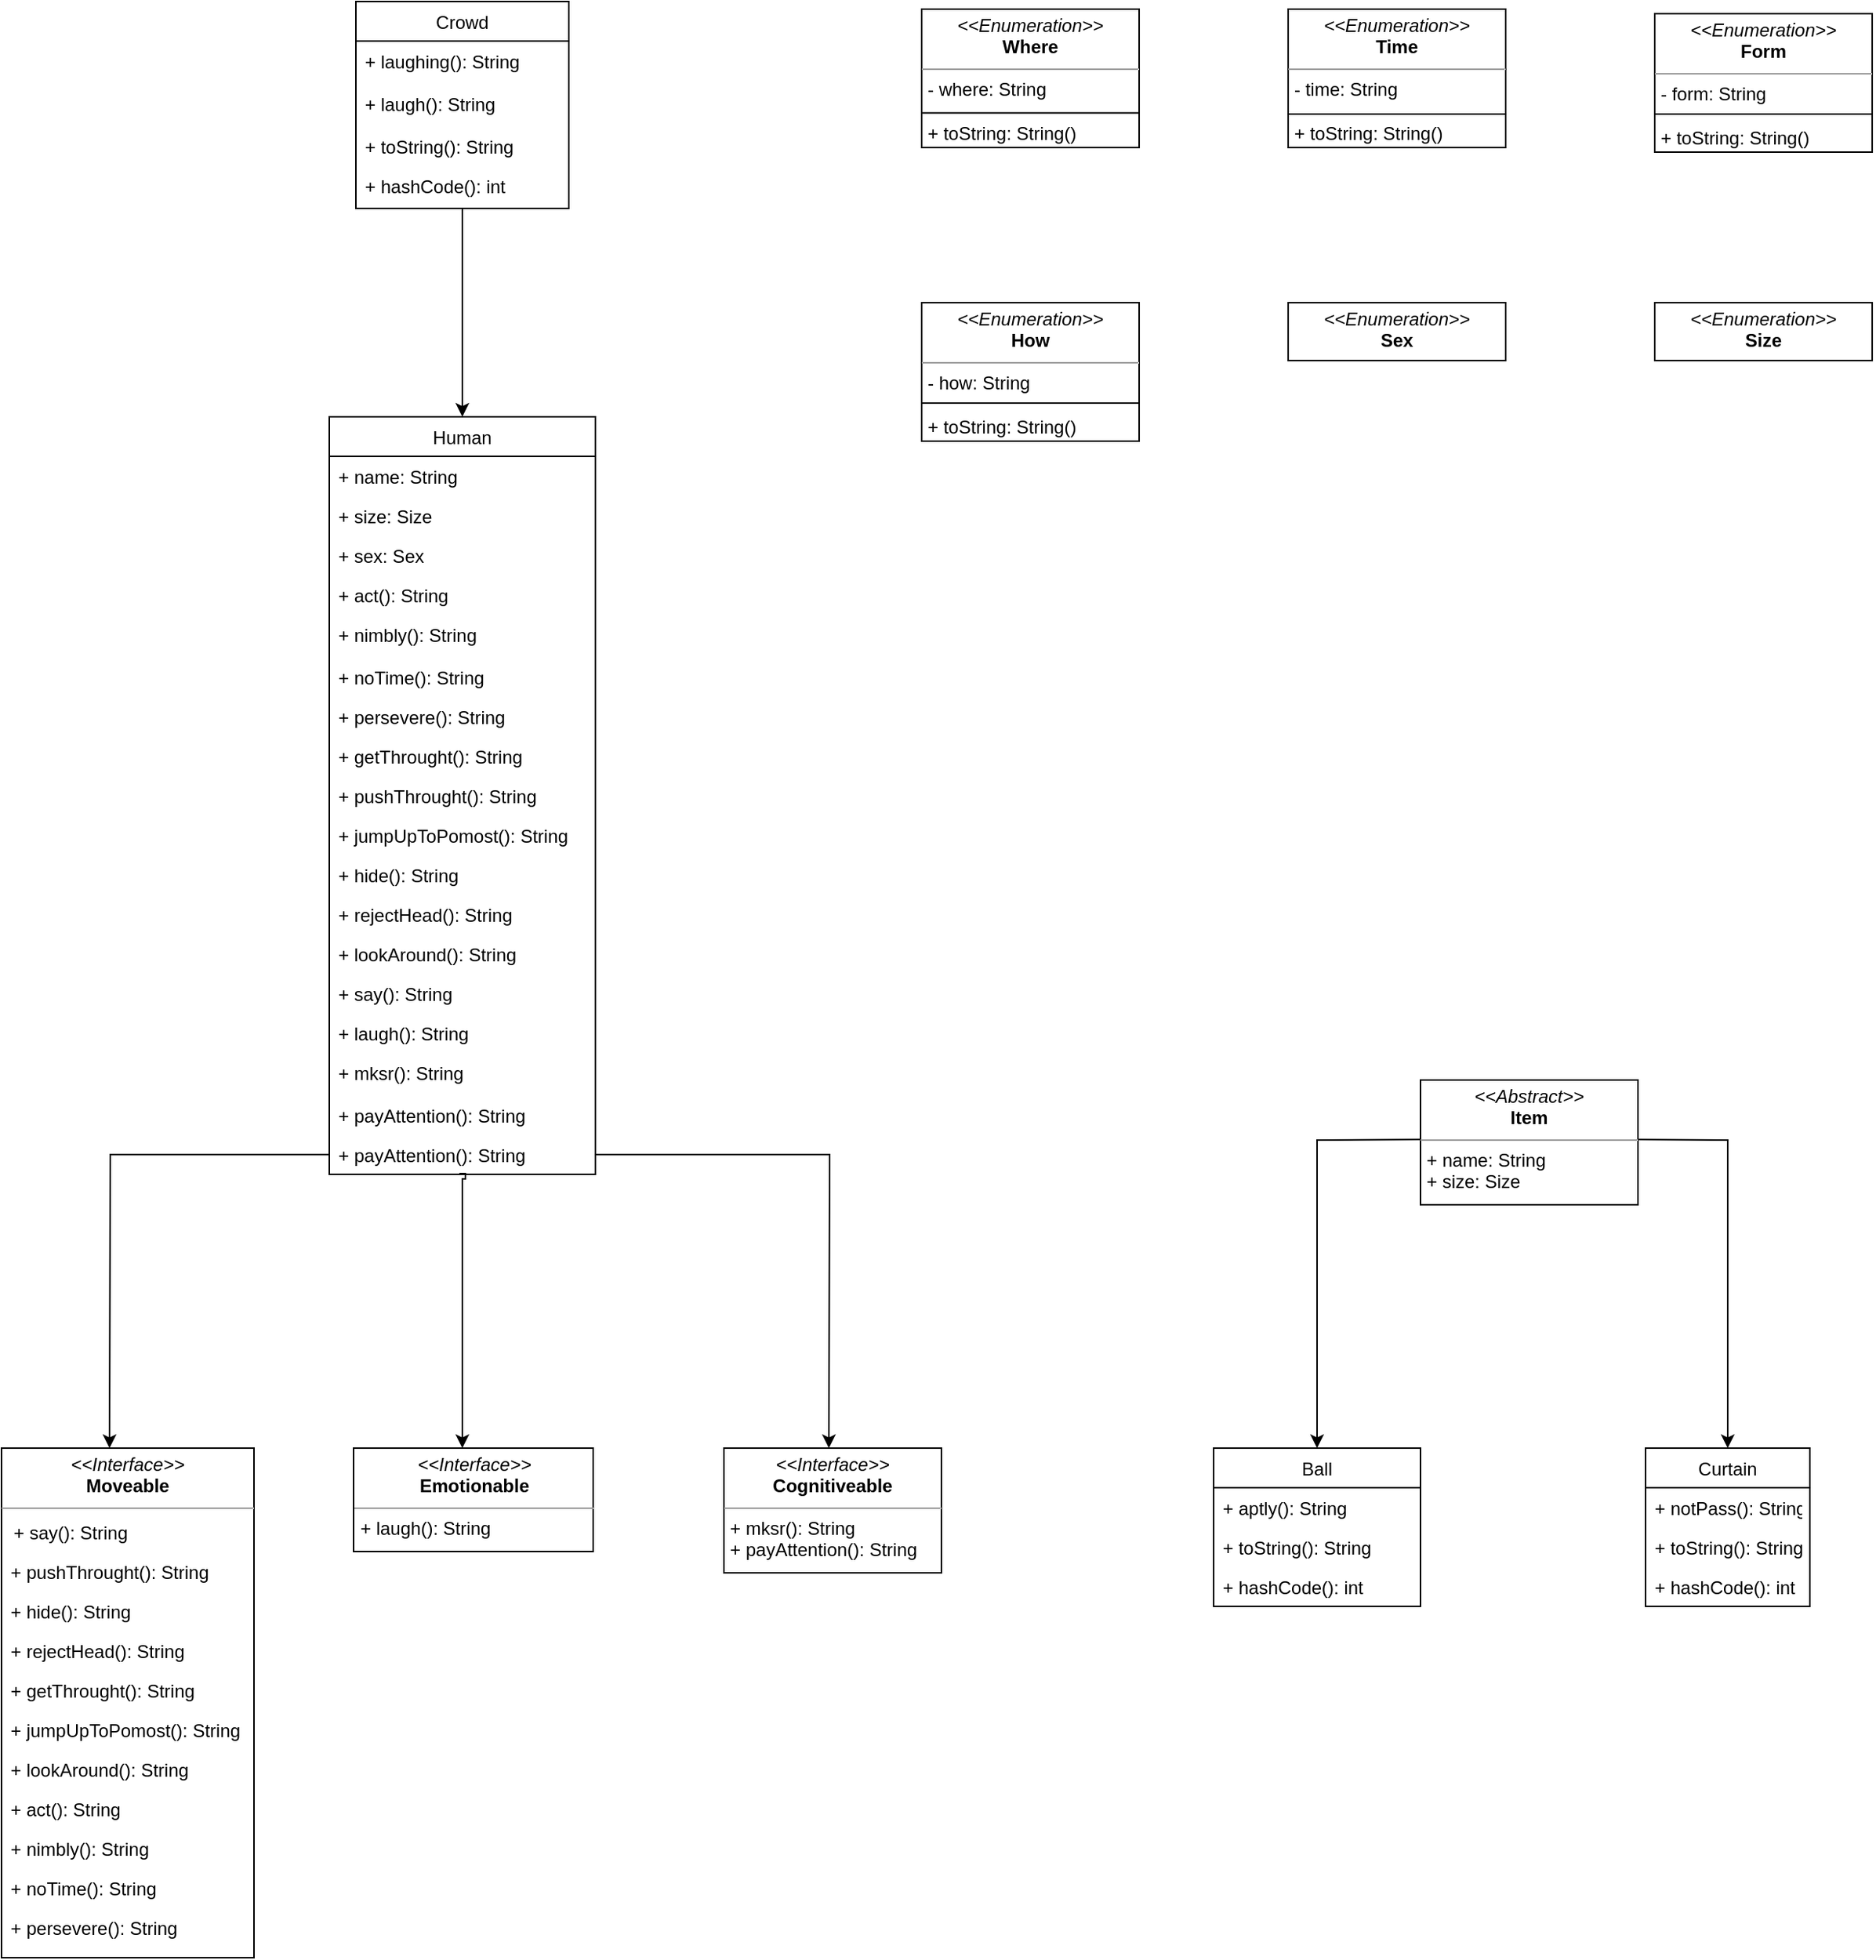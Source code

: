 <mxfile version="20.6.0" type="device"><diagram id="C5RBs43oDa-KdzZeNtuy" name="Page-1"><mxGraphModel dx="1631" dy="2002" grid="0" gridSize="10" guides="1" tooltips="1" connect="1" arrows="1" fold="1" page="0" pageScale="1" pageWidth="827" pageHeight="1169" math="0" shadow="0"><root><mxCell id="WIyWlLk6GJQsqaUBKTNV-0"/><mxCell id="WIyWlLk6GJQsqaUBKTNV-1" parent="WIyWlLk6GJQsqaUBKTNV-0"/><mxCell id="xZv-K16XB_2Q7vaEdUrj-23" value="&lt;p style=&quot;margin:0px;margin-top:4px;text-align:center;&quot;&gt;&lt;i&gt;&amp;lt;&amp;lt;Interface&amp;gt;&amp;gt;&lt;/i&gt;&lt;br&gt;&lt;b&gt;Moveable&lt;/b&gt;&lt;/p&gt;&lt;hr size=&quot;1&quot;&gt;&lt;p style=&quot;margin:0px;margin-left:4px;&quot;&gt;&lt;br&gt;&lt;/p&gt;" style="verticalAlign=top;align=left;overflow=fill;fontSize=12;fontFamily=Helvetica;html=1;" vertex="1" parent="WIyWlLk6GJQsqaUBKTNV-1"><mxGeometry x="-440" y="-126" width="166" height="335" as="geometry"/></mxCell><mxCell id="3wAODBzhmiJZZsSLRc_i-2" style="edgeStyle=orthogonalEdgeStyle;rounded=0;orthogonalLoop=1;jettySize=auto;html=1;exitX=0.5;exitY=0;exitDx=0;exitDy=0;entryX=0.5;entryY=0;entryDx=0;entryDy=0;" parent="WIyWlLk6GJQsqaUBKTNV-1" edge="1"><mxGeometry relative="1" as="geometry"><Array as="points"><mxPoint x="536" y="-275"/><mxPoint x="853" y="-275"/></Array><mxPoint x="536" y="-202" as="sourcePoint"/></mxGeometry></mxCell><mxCell id="3wAODBzhmiJZZsSLRc_i-3" style="edgeStyle=orthogonalEdgeStyle;rounded=0;orthogonalLoop=1;jettySize=auto;html=1;exitX=0.75;exitY=0;exitDx=0;exitDy=0;entryX=0.5;entryY=0;entryDx=0;entryDy=0;" parent="WIyWlLk6GJQsqaUBKTNV-1" edge="1"><mxGeometry relative="1" as="geometry"><Array as="points"><mxPoint x="893" y="-274"/><mxPoint x="1118" y="-274"/></Array><mxPoint x="893" y="-201" as="sourcePoint"/></mxGeometry></mxCell><mxCell id="3wAODBzhmiJZZsSLRc_i-4" style="edgeStyle=orthogonalEdgeStyle;rounded=0;orthogonalLoop=1;jettySize=auto;html=1;exitX=0.75;exitY=0;exitDx=0;exitDy=0;entryX=0.5;entryY=0;entryDx=0;entryDy=0;" parent="WIyWlLk6GJQsqaUBKTNV-1" edge="1"><mxGeometry relative="1" as="geometry"><Array as="points"><mxPoint x="893" y="-271"/><mxPoint x="1393" y="-271"/></Array><mxPoint x="893" y="-201" as="sourcePoint"/></mxGeometry></mxCell><mxCell id="TzXnecrQsTOXJw5vI6Bj-33" value="Human" style="swimlane;fontStyle=0;childLayout=stackLayout;horizontal=1;startSize=26;fillColor=none;horizontalStack=0;resizeParent=1;resizeParentMax=0;resizeLast=0;collapsible=1;marginBottom=0;" parent="WIyWlLk6GJQsqaUBKTNV-1" vertex="1"><mxGeometry x="-224.5" y="-804" width="175" height="498" as="geometry"/></mxCell><mxCell id="TzXnecrQsTOXJw5vI6Bj-34" value="+ name: String" style="text;strokeColor=none;fillColor=none;align=left;verticalAlign=top;spacingLeft=4;spacingRight=4;overflow=hidden;rotatable=0;points=[[0,0.5],[1,0.5]];portConstraint=eastwest;" parent="TzXnecrQsTOXJw5vI6Bj-33" vertex="1"><mxGeometry y="26" width="175" height="26" as="geometry"/></mxCell><mxCell id="TzXnecrQsTOXJw5vI6Bj-35" value="+ size: Size" style="text;strokeColor=none;fillColor=none;align=left;verticalAlign=top;spacingLeft=4;spacingRight=4;overflow=hidden;rotatable=0;points=[[0,0.5],[1,0.5]];portConstraint=eastwest;" parent="TzXnecrQsTOXJw5vI6Bj-33" vertex="1"><mxGeometry y="52" width="175" height="26" as="geometry"/></mxCell><mxCell id="TzXnecrQsTOXJw5vI6Bj-36" value="+ sex: Sex" style="text;strokeColor=none;fillColor=none;align=left;verticalAlign=top;spacingLeft=4;spacingRight=4;overflow=hidden;rotatable=0;points=[[0,0.5],[1,0.5]];portConstraint=eastwest;" parent="TzXnecrQsTOXJw5vI6Bj-33" vertex="1"><mxGeometry y="78" width="175" height="26" as="geometry"/></mxCell><mxCell id="TzXnecrQsTOXJw5vI6Bj-45" value="+ act(): String " style="text;strokeColor=none;fillColor=none;align=left;verticalAlign=top;spacingLeft=4;spacingRight=4;overflow=hidden;rotatable=0;points=[[0,0.5],[1,0.5]];portConstraint=eastwest;" parent="TzXnecrQsTOXJw5vI6Bj-33" vertex="1"><mxGeometry y="104" width="175" height="26" as="geometry"/></mxCell><mxCell id="TzXnecrQsTOXJw5vI6Bj-46" value="+ nimbly(): String " style="text;strokeColor=none;fillColor=none;align=left;verticalAlign=top;spacingLeft=4;spacingRight=4;overflow=hidden;rotatable=0;points=[[0,0.5],[1,0.5]];portConstraint=eastwest;" parent="TzXnecrQsTOXJw5vI6Bj-33" vertex="1"><mxGeometry y="130" width="175" height="28" as="geometry"/></mxCell><mxCell id="TzXnecrQsTOXJw5vI6Bj-4" value="+ noTime(): String " style="text;strokeColor=none;fillColor=none;align=left;verticalAlign=top;spacingLeft=4;spacingRight=4;overflow=hidden;rotatable=0;points=[[0,0.5],[1,0.5]];portConstraint=eastwest;" parent="TzXnecrQsTOXJw5vI6Bj-33" vertex="1"><mxGeometry y="158" width="175" height="26" as="geometry"/></mxCell><mxCell id="TzXnecrQsTOXJw5vI6Bj-48" value="+ persevere(): String " style="text;strokeColor=none;fillColor=none;align=left;verticalAlign=top;spacingLeft=4;spacingRight=4;overflow=hidden;rotatable=0;points=[[0,0.5],[1,0.5]];portConstraint=eastwest;" parent="TzXnecrQsTOXJw5vI6Bj-33" vertex="1"><mxGeometry y="184" width="175" height="26" as="geometry"/></mxCell><mxCell id="TzXnecrQsTOXJw5vI6Bj-49" value="+ getThrought(): String " style="text;strokeColor=none;fillColor=none;align=left;verticalAlign=top;spacingLeft=4;spacingRight=4;overflow=hidden;rotatable=0;points=[[0,0.5],[1,0.5]];portConstraint=eastwest;" parent="TzXnecrQsTOXJw5vI6Bj-33" vertex="1"><mxGeometry y="210" width="175" height="26" as="geometry"/></mxCell><mxCell id="TzXnecrQsTOXJw5vI6Bj-50" value="+ pushThrought(): String " style="text;strokeColor=none;fillColor=none;align=left;verticalAlign=top;spacingLeft=4;spacingRight=4;overflow=hidden;rotatable=0;points=[[0,0.5],[1,0.5]];portConstraint=eastwest;" parent="TzXnecrQsTOXJw5vI6Bj-33" vertex="1"><mxGeometry y="236" width="175" height="26" as="geometry"/></mxCell><mxCell id="TzXnecrQsTOXJw5vI6Bj-51" value="+ jumpUpToPomost(): String " style="text;strokeColor=none;fillColor=none;align=left;verticalAlign=top;spacingLeft=4;spacingRight=4;overflow=hidden;rotatable=0;points=[[0,0.5],[1,0.5]];portConstraint=eastwest;" parent="TzXnecrQsTOXJw5vI6Bj-33" vertex="1"><mxGeometry y="262" width="175" height="26" as="geometry"/></mxCell><mxCell id="TzXnecrQsTOXJw5vI6Bj-52" value="+ hide(): String " style="text;strokeColor=none;fillColor=none;align=left;verticalAlign=top;spacingLeft=4;spacingRight=4;overflow=hidden;rotatable=0;points=[[0,0.5],[1,0.5]];portConstraint=eastwest;" parent="TzXnecrQsTOXJw5vI6Bj-33" vertex="1"><mxGeometry y="288" width="175" height="26" as="geometry"/></mxCell><mxCell id="TzXnecrQsTOXJw5vI6Bj-53" value="+ rejectHead(): String " style="text;strokeColor=none;fillColor=none;align=left;verticalAlign=top;spacingLeft=4;spacingRight=4;overflow=hidden;rotatable=0;points=[[0,0.5],[1,0.5]];portConstraint=eastwest;" parent="TzXnecrQsTOXJw5vI6Bj-33" vertex="1"><mxGeometry y="314" width="175" height="26" as="geometry"/></mxCell><mxCell id="TzXnecrQsTOXJw5vI6Bj-54" value="+ lookAround(): String " style="text;strokeColor=none;fillColor=none;align=left;verticalAlign=top;spacingLeft=4;spacingRight=4;overflow=hidden;rotatable=0;points=[[0,0.5],[1,0.5]];portConstraint=eastwest;" parent="TzXnecrQsTOXJw5vI6Bj-33" vertex="1"><mxGeometry y="340" width="175" height="26" as="geometry"/></mxCell><mxCell id="TzXnecrQsTOXJw5vI6Bj-55" value="+ say(): String " style="text;strokeColor=none;fillColor=none;align=left;verticalAlign=top;spacingLeft=4;spacingRight=4;overflow=hidden;rotatable=0;points=[[0,0.5],[1,0.5]];portConstraint=eastwest;" parent="TzXnecrQsTOXJw5vI6Bj-33" vertex="1"><mxGeometry y="366" width="175" height="26" as="geometry"/></mxCell><mxCell id="TzXnecrQsTOXJw5vI6Bj-56" value="+ laugh(): String " style="text;strokeColor=none;fillColor=none;align=left;verticalAlign=top;spacingLeft=4;spacingRight=4;overflow=hidden;rotatable=0;points=[[0,0.5],[1,0.5]];portConstraint=eastwest;" parent="TzXnecrQsTOXJw5vI6Bj-33" vertex="1"><mxGeometry y="392" width="175" height="26" as="geometry"/></mxCell><mxCell id="TzXnecrQsTOXJw5vI6Bj-57" value="+ mksr(): String " style="text;strokeColor=none;fillColor=none;align=left;verticalAlign=top;spacingLeft=4;spacingRight=4;overflow=hidden;rotatable=0;points=[[0,0.5],[1,0.5]];portConstraint=eastwest;" parent="TzXnecrQsTOXJw5vI6Bj-33" vertex="1"><mxGeometry y="418" width="175" height="28" as="geometry"/></mxCell><mxCell id="TzXnecrQsTOXJw5vI6Bj-58" value="+ payAttention(): String " style="text;strokeColor=none;fillColor=none;align=left;verticalAlign=top;spacingLeft=4;spacingRight=4;overflow=hidden;rotatable=0;points=[[0,0.5],[1,0.5]];portConstraint=eastwest;" parent="TzXnecrQsTOXJw5vI6Bj-33" vertex="1"><mxGeometry y="446" width="175" height="26" as="geometry"/></mxCell><mxCell id="TzXnecrQsTOXJw5vI6Bj-59" value="+ payAttention(): String " style="text;strokeColor=none;fillColor=none;align=left;verticalAlign=top;spacingLeft=4;spacingRight=4;overflow=hidden;rotatable=0;points=[[0,0.5],[1,0.5]];portConstraint=eastwest;" parent="TzXnecrQsTOXJw5vI6Bj-33" vertex="1"><mxGeometry y="472" width="175" height="26" as="geometry"/></mxCell><mxCell id="xZv-K16XB_2Q7vaEdUrj-3" style="edgeStyle=orthogonalEdgeStyle;rounded=0;orthogonalLoop=1;jettySize=auto;html=1;entryX=0.5;entryY=0;entryDx=0;entryDy=0;" edge="1" parent="WIyWlLk6GJQsqaUBKTNV-1" source="TzXnecrQsTOXJw5vI6Bj-40" target="TzXnecrQsTOXJw5vI6Bj-33"><mxGeometry relative="1" as="geometry"/></mxCell><mxCell id="TzXnecrQsTOXJw5vI6Bj-40" value="Crowd" style="swimlane;fontStyle=0;childLayout=stackLayout;horizontal=1;startSize=26;fillColor=none;horizontalStack=0;resizeParent=1;resizeParentMax=0;resizeLast=0;collapsible=1;marginBottom=0;" parent="WIyWlLk6GJQsqaUBKTNV-1" vertex="1"><mxGeometry x="-207" y="-1077" width="140" height="136" as="geometry"/></mxCell><mxCell id="xZv-K16XB_2Q7vaEdUrj-0" value="+ laughing(): String " style="text;strokeColor=none;fillColor=none;align=left;verticalAlign=top;spacingLeft=4;spacingRight=4;overflow=hidden;rotatable=0;points=[[0,0.5],[1,0.5]];portConstraint=eastwest;" vertex="1" parent="TzXnecrQsTOXJw5vI6Bj-40"><mxGeometry y="26" width="140" height="28" as="geometry"/></mxCell><mxCell id="xZv-K16XB_2Q7vaEdUrj-1" value="+ laugh(): String " style="text;strokeColor=none;fillColor=none;align=left;verticalAlign=top;spacingLeft=4;spacingRight=4;overflow=hidden;rotatable=0;points=[[0,0.5],[1,0.5]];portConstraint=eastwest;" vertex="1" parent="TzXnecrQsTOXJw5vI6Bj-40"><mxGeometry y="54" width="140" height="28" as="geometry"/></mxCell><mxCell id="TzXnecrQsTOXJw5vI6Bj-41" value="+ toString(): String " style="text;strokeColor=none;fillColor=none;align=left;verticalAlign=top;spacingLeft=4;spacingRight=4;overflow=hidden;rotatable=0;points=[[0,0.5],[1,0.5]];portConstraint=eastwest;" parent="TzXnecrQsTOXJw5vI6Bj-40" vertex="1"><mxGeometry y="82" width="140" height="26" as="geometry"/></mxCell><mxCell id="xZv-K16XB_2Q7vaEdUrj-2" value="+ hashCode(): int" style="text;strokeColor=none;fillColor=none;align=left;verticalAlign=top;spacingLeft=4;spacingRight=4;overflow=hidden;rotatable=0;points=[[0,0.5],[1,0.5]];portConstraint=eastwest;" vertex="1" parent="TzXnecrQsTOXJw5vI6Bj-40"><mxGeometry y="108" width="140" height="28" as="geometry"/></mxCell><mxCell id="TzXnecrQsTOXJw5vI6Bj-60" style="edgeStyle=orthogonalEdgeStyle;rounded=0;orthogonalLoop=1;jettySize=auto;html=1;exitX=1;exitY=0.5;exitDx=0;exitDy=0;entryX=0.5;entryY=0;entryDx=0;entryDy=0;" parent="WIyWlLk6GJQsqaUBKTNV-1" source="TzXnecrQsTOXJw5vI6Bj-59" edge="1"><mxGeometry relative="1" as="geometry"><mxPoint x="104" y="-126" as="targetPoint"/></mxGeometry></mxCell><mxCell id="TzXnecrQsTOXJw5vI6Bj-61" style="edgeStyle=orthogonalEdgeStyle;rounded=0;orthogonalLoop=1;jettySize=auto;html=1;exitX=0;exitY=0.5;exitDx=0;exitDy=0;entryX=0.5;entryY=0;entryDx=0;entryDy=0;" parent="WIyWlLk6GJQsqaUBKTNV-1" source="TzXnecrQsTOXJw5vI6Bj-59" edge="1"><mxGeometry relative="1" as="geometry"><mxPoint x="-369.0" y="-126" as="targetPoint"/></mxGeometry></mxCell><mxCell id="TzXnecrQsTOXJw5vI6Bj-62" style="edgeStyle=orthogonalEdgeStyle;rounded=0;orthogonalLoop=1;jettySize=auto;html=1;exitX=0.489;exitY=0.98;exitDx=0;exitDy=0;entryX=0.5;entryY=0;entryDx=0;entryDy=0;exitPerimeter=0;" parent="WIyWlLk6GJQsqaUBKTNV-1" source="TzXnecrQsTOXJw5vI6Bj-59" edge="1"><mxGeometry relative="1" as="geometry"><Array as="points"><mxPoint x="-135" y="-306"/><mxPoint x="-135" y="-303"/><mxPoint x="-137" y="-303"/></Array><mxPoint x="-137" y="-126" as="targetPoint"/></mxGeometry></mxCell><mxCell id="xZv-K16XB_2Q7vaEdUrj-4" value="Ball" style="swimlane;fontStyle=0;childLayout=stackLayout;horizontal=1;startSize=26;fillColor=none;horizontalStack=0;resizeParent=1;resizeParentMax=0;resizeLast=0;collapsible=1;marginBottom=0;" vertex="1" parent="WIyWlLk6GJQsqaUBKTNV-1"><mxGeometry x="357" y="-126" width="136" height="104" as="geometry"/></mxCell><mxCell id="xZv-K16XB_2Q7vaEdUrj-5" value="+ aptly(): String" style="text;strokeColor=none;fillColor=none;align=left;verticalAlign=top;spacingLeft=4;spacingRight=4;overflow=hidden;rotatable=0;points=[[0,0.5],[1,0.5]];portConstraint=eastwest;" vertex="1" parent="xZv-K16XB_2Q7vaEdUrj-4"><mxGeometry y="26" width="136" height="26" as="geometry"/></mxCell><mxCell id="xZv-K16XB_2Q7vaEdUrj-7" value="+ toString(): String " style="text;strokeColor=none;fillColor=none;align=left;verticalAlign=top;spacingLeft=4;spacingRight=4;overflow=hidden;rotatable=0;points=[[0,0.5],[1,0.5]];portConstraint=eastwest;" vertex="1" parent="xZv-K16XB_2Q7vaEdUrj-4"><mxGeometry y="52" width="136" height="26" as="geometry"/></mxCell><mxCell id="xZv-K16XB_2Q7vaEdUrj-8" value="+ hashCode(): int " style="text;strokeColor=none;fillColor=none;align=left;verticalAlign=top;spacingLeft=4;spacingRight=4;overflow=hidden;rotatable=0;points=[[0,0.5],[1,0.5]];portConstraint=eastwest;" vertex="1" parent="xZv-K16XB_2Q7vaEdUrj-4"><mxGeometry y="78" width="136" height="26" as="geometry"/></mxCell><mxCell id="xZv-K16XB_2Q7vaEdUrj-9" value="Curtain" style="swimlane;fontStyle=0;childLayout=stackLayout;horizontal=1;startSize=26;fillColor=none;horizontalStack=0;resizeParent=1;resizeParentMax=0;resizeLast=0;collapsible=1;marginBottom=0;" vertex="1" parent="WIyWlLk6GJQsqaUBKTNV-1"><mxGeometry x="641" y="-126" width="108" height="104" as="geometry"/></mxCell><mxCell id="xZv-K16XB_2Q7vaEdUrj-10" value="+ notPass(): String " style="text;strokeColor=none;fillColor=none;align=left;verticalAlign=top;spacingLeft=4;spacingRight=4;overflow=hidden;rotatable=0;points=[[0,0.5],[1,0.5]];portConstraint=eastwest;" vertex="1" parent="xZv-K16XB_2Q7vaEdUrj-9"><mxGeometry y="26" width="108" height="26" as="geometry"/></mxCell><mxCell id="xZv-K16XB_2Q7vaEdUrj-11" value="+ toString(): String " style="text;strokeColor=none;fillColor=none;align=left;verticalAlign=top;spacingLeft=4;spacingRight=4;overflow=hidden;rotatable=0;points=[[0,0.5],[1,0.5]];portConstraint=eastwest;" vertex="1" parent="xZv-K16XB_2Q7vaEdUrj-9"><mxGeometry y="52" width="108" height="26" as="geometry"/></mxCell><mxCell id="xZv-K16XB_2Q7vaEdUrj-12" value="+ hashCode(): int " style="text;strokeColor=none;fillColor=none;align=left;verticalAlign=top;spacingLeft=4;spacingRight=4;overflow=hidden;rotatable=0;points=[[0,0.5],[1,0.5]];portConstraint=eastwest;" vertex="1" parent="xZv-K16XB_2Q7vaEdUrj-9"><mxGeometry y="78" width="108" height="26" as="geometry"/></mxCell><mxCell id="xZv-K16XB_2Q7vaEdUrj-19" style="edgeStyle=orthogonalEdgeStyle;rounded=0;orthogonalLoop=1;jettySize=auto;html=1;entryX=0.5;entryY=0;entryDx=0;entryDy=0;" edge="1" parent="WIyWlLk6GJQsqaUBKTNV-1" target="xZv-K16XB_2Q7vaEdUrj-4"><mxGeometry relative="1" as="geometry"><mxPoint x="509.0" y="-329" as="sourcePoint"/></mxGeometry></mxCell><mxCell id="xZv-K16XB_2Q7vaEdUrj-20" style="edgeStyle=orthogonalEdgeStyle;rounded=0;orthogonalLoop=1;jettySize=auto;html=1;entryX=0.5;entryY=0;entryDx=0;entryDy=0;" edge="1" parent="WIyWlLk6GJQsqaUBKTNV-1" target="xZv-K16XB_2Q7vaEdUrj-9"><mxGeometry relative="1" as="geometry"><mxPoint x="617.0" y="-329" as="sourcePoint"/></mxGeometry></mxCell><mxCell id="xZv-K16XB_2Q7vaEdUrj-21" value="&lt;p style=&quot;margin:0px;margin-top:4px;text-align:center;&quot;&gt;&lt;i&gt;&amp;lt;&amp;lt;Interface&amp;gt;&amp;gt;&lt;/i&gt;&lt;br&gt;&lt;b&gt;Cognitiveable&lt;/b&gt;&lt;/p&gt;&lt;hr size=&quot;1&quot;&gt;&lt;p style=&quot;margin:0px;margin-left:4px;&quot;&gt;+ mksr(): String&lt;br&gt;+ payAttention(): String&lt;/p&gt;" style="verticalAlign=top;align=left;overflow=fill;fontSize=12;fontFamily=Helvetica;html=1;" vertex="1" parent="WIyWlLk6GJQsqaUBKTNV-1"><mxGeometry x="35" y="-126" width="143" height="82" as="geometry"/></mxCell><mxCell id="xZv-K16XB_2Q7vaEdUrj-22" value="&lt;p style=&quot;margin:0px;margin-top:4px;text-align:center;&quot;&gt;&lt;i&gt;&amp;lt;&amp;lt;Interface&amp;gt;&amp;gt;&lt;/i&gt;&lt;br&gt;&lt;b&gt;Emotionable&lt;/b&gt;&lt;/p&gt;&lt;hr size=&quot;1&quot;&gt;&lt;p style=&quot;margin:0px;margin-left:4px;&quot;&gt;+ laugh(): String&lt;br&gt;&lt;/p&gt;" style="verticalAlign=top;align=left;overflow=fill;fontSize=12;fontFamily=Helvetica;html=1;" vertex="1" parent="WIyWlLk6GJQsqaUBKTNV-1"><mxGeometry x="-208.5" y="-126" width="157.5" height="68" as="geometry"/></mxCell><mxCell id="TzXnecrQsTOXJw5vI6Bj-1" value="+ act(): String " style="text;strokeColor=none;fillColor=none;align=left;verticalAlign=top;spacingLeft=4;spacingRight=4;overflow=hidden;rotatable=0;points=[[0,0.5],[1,0.5]];portConstraint=eastwest;" parent="WIyWlLk6GJQsqaUBKTNV-1" vertex="1"><mxGeometry x="-440" y="98" width="162" height="26" as="geometry"/></mxCell><mxCell id="TzXnecrQsTOXJw5vI6Bj-2" value="+ nimbly(): String " style="text;strokeColor=none;fillColor=none;align=left;verticalAlign=top;spacingLeft=4;spacingRight=4;overflow=hidden;rotatable=0;points=[[0,0.5],[1,0.5]];portConstraint=eastwest;" parent="WIyWlLk6GJQsqaUBKTNV-1" vertex="1"><mxGeometry x="-440" y="124" width="162" height="28" as="geometry"/></mxCell><mxCell id="TzXnecrQsTOXJw5vI6Bj-47" value="+ noTime(): String " style="text;strokeColor=none;fillColor=none;align=left;verticalAlign=top;spacingLeft=4;spacingRight=4;overflow=hidden;rotatable=0;points=[[0,0.5],[1,0.5]];portConstraint=eastwest;" parent="WIyWlLk6GJQsqaUBKTNV-1" vertex="1"><mxGeometry x="-440" y="150" width="162" height="26" as="geometry"/></mxCell><mxCell id="TzXnecrQsTOXJw5vI6Bj-5" value="+ persevere(): String " style="text;strokeColor=none;fillColor=none;align=left;verticalAlign=top;spacingLeft=4;spacingRight=4;overflow=hidden;rotatable=0;points=[[0,0.5],[1,0.5]];portConstraint=eastwest;" parent="WIyWlLk6GJQsqaUBKTNV-1" vertex="1"><mxGeometry x="-440" y="176" width="162" height="26" as="geometry"/></mxCell><mxCell id="TzXnecrQsTOXJw5vI6Bj-6" value="+ getThrought(): String " style="text;strokeColor=none;fillColor=none;align=left;verticalAlign=top;spacingLeft=4;spacingRight=4;overflow=hidden;rotatable=0;points=[[0,0.5],[1,0.5]];portConstraint=eastwest;" parent="WIyWlLk6GJQsqaUBKTNV-1" vertex="1"><mxGeometry x="-440" y="20" width="162" height="26" as="geometry"/></mxCell><mxCell id="TzXnecrQsTOXJw5vI6Bj-7" value="+ pushThrought(): String " style="text;strokeColor=none;fillColor=none;align=left;verticalAlign=top;spacingLeft=4;spacingRight=4;overflow=hidden;rotatable=0;points=[[0,0.5],[1,0.5]];portConstraint=eastwest;" parent="WIyWlLk6GJQsqaUBKTNV-1" vertex="1"><mxGeometry x="-440" y="-58" width="162" height="26" as="geometry"/></mxCell><mxCell id="TzXnecrQsTOXJw5vI6Bj-10" value="+ rejectHead(): String " style="text;strokeColor=none;fillColor=none;align=left;verticalAlign=top;spacingLeft=4;spacingRight=4;overflow=hidden;rotatable=0;points=[[0,0.5],[1,0.5]];portConstraint=eastwest;" parent="WIyWlLk6GJQsqaUBKTNV-1" vertex="1"><mxGeometry x="-440" y="-6" width="162" height="26" as="geometry"/></mxCell><mxCell id="TzXnecrQsTOXJw5vI6Bj-31" value="+ lookAround(): String " style="text;strokeColor=none;fillColor=none;align=left;verticalAlign=top;spacingLeft=4;spacingRight=4;overflow=hidden;rotatable=0;points=[[0,0.5],[1,0.5]];portConstraint=eastwest;" parent="WIyWlLk6GJQsqaUBKTNV-1" vertex="1"><mxGeometry x="-440" y="72" width="162" height="26" as="geometry"/></mxCell><mxCell id="TzXnecrQsTOXJw5vI6Bj-8" value="+ jumpUpToPomost(): String " style="text;strokeColor=none;fillColor=none;align=left;verticalAlign=top;spacingLeft=4;spacingRight=4;overflow=hidden;rotatable=0;points=[[0,0.5],[1,0.5]];portConstraint=eastwest;" parent="WIyWlLk6GJQsqaUBKTNV-1" vertex="1"><mxGeometry x="-440" y="46" width="162" height="26" as="geometry"/></mxCell><mxCell id="TzXnecrQsTOXJw5vI6Bj-9" value="+ hide(): String " style="text;strokeColor=none;fillColor=none;align=left;verticalAlign=top;spacingLeft=4;spacingRight=4;overflow=hidden;rotatable=0;points=[[0,0.5],[1,0.5]];portConstraint=eastwest;" parent="WIyWlLk6GJQsqaUBKTNV-1" vertex="1"><mxGeometry x="-440" y="-32" width="162" height="26" as="geometry"/></mxCell><mxCell id="TzXnecrQsTOXJw5vI6Bj-32" value="+ say(): String " style="text;strokeColor=none;fillColor=none;align=left;verticalAlign=top;spacingLeft=4;spacingRight=4;overflow=hidden;rotatable=0;points=[[0,0.5],[1,0.5]];portConstraint=eastwest;" parent="WIyWlLk6GJQsqaUBKTNV-1" vertex="1"><mxGeometry x="-438" y="-84" width="162" height="26" as="geometry"/></mxCell><mxCell id="xZv-K16XB_2Q7vaEdUrj-24" value="&lt;p style=&quot;margin:0px;margin-top:4px;text-align:center;&quot;&gt;&lt;i&gt;&amp;lt;&amp;lt;Abstract&amp;gt;&amp;gt;&lt;/i&gt;&lt;br&gt;&lt;b&gt;Item&lt;/b&gt;&lt;/p&gt;&lt;hr size=&quot;1&quot;&gt;&lt;p style=&quot;margin:0px;margin-left:4px;&quot;&gt;+ name: String&lt;br&gt;+ size: Size&lt;/p&gt;" style="verticalAlign=top;align=left;overflow=fill;fontSize=12;fontFamily=Helvetica;html=1;" vertex="1" parent="WIyWlLk6GJQsqaUBKTNV-1"><mxGeometry x="493" y="-368" width="143" height="82" as="geometry"/></mxCell><mxCell id="xZv-K16XB_2Q7vaEdUrj-25" value="&lt;p style=&quot;margin:0px;margin-top:4px;text-align:center;&quot;&gt;&lt;i&gt;&amp;lt;&amp;lt;Enumeration&amp;gt;&amp;gt;&lt;/i&gt;&lt;br&gt;&lt;b&gt;Where&lt;/b&gt;&lt;/p&gt;&lt;hr size=&quot;1&quot;&gt;&lt;p style=&quot;margin:0px;margin-left:4px;&quot;&gt;- where: String&lt;br&gt;&lt;/p&gt;&lt;p style=&quot;margin:0px;margin-left:4px;&quot;&gt;&lt;br&gt;&lt;/p&gt;&lt;p style=&quot;margin:0px;margin-left:4px;&quot;&gt;+ toString: String()&lt;/p&gt;" style="verticalAlign=top;align=left;overflow=fill;fontSize=12;fontFamily=Helvetica;html=1;" vertex="1" parent="WIyWlLk6GJQsqaUBKTNV-1"><mxGeometry x="165" y="-1072" width="143" height="91" as="geometry"/></mxCell><mxCell id="xZv-K16XB_2Q7vaEdUrj-26" value="" style="endArrow=none;html=1;rounded=0;entryX=0;entryY=0.75;entryDx=0;entryDy=0;exitX=1;exitY=0.75;exitDx=0;exitDy=0;" edge="1" parent="WIyWlLk6GJQsqaUBKTNV-1" source="xZv-K16XB_2Q7vaEdUrj-25" target="xZv-K16XB_2Q7vaEdUrj-25"><mxGeometry width="50" height="50" relative="1" as="geometry"><mxPoint x="201" y="-983" as="sourcePoint"/><mxPoint x="251" y="-1033" as="targetPoint"/></mxGeometry></mxCell><mxCell id="xZv-K16XB_2Q7vaEdUrj-27" value="&lt;p style=&quot;margin:0px;margin-top:4px;text-align:center;&quot;&gt;&lt;i&gt;&amp;lt;&amp;lt;Enumeration&amp;gt;&amp;gt;&lt;/i&gt;&lt;br&gt;&lt;b&gt;Time&lt;/b&gt;&lt;/p&gt;&lt;hr size=&quot;1&quot;&gt;&lt;p style=&quot;margin:0px;margin-left:4px;&quot;&gt;- time: String&lt;br&gt;&lt;/p&gt;&lt;p style=&quot;margin:0px;margin-left:4px;&quot;&gt;&lt;br&gt;&lt;/p&gt;&lt;p style=&quot;margin:0px;margin-left:4px;&quot;&gt;+ toString: String()&lt;/p&gt;" style="verticalAlign=top;align=left;overflow=fill;fontSize=12;fontFamily=Helvetica;html=1;" vertex="1" parent="WIyWlLk6GJQsqaUBKTNV-1"><mxGeometry x="406" y="-1072" width="143" height="91" as="geometry"/></mxCell><mxCell id="xZv-K16XB_2Q7vaEdUrj-28" value="" style="endArrow=none;html=1;rounded=0;entryX=0;entryY=0.75;entryDx=0;entryDy=0;exitX=1;exitY=0.75;exitDx=0;exitDy=0;" edge="1" parent="WIyWlLk6GJQsqaUBKTNV-1"><mxGeometry width="50" height="50" relative="1" as="geometry"><mxPoint x="549" y="-1003" as="sourcePoint"/><mxPoint x="406" y="-1003" as="targetPoint"/></mxGeometry></mxCell><mxCell id="xZv-K16XB_2Q7vaEdUrj-29" value="&lt;p style=&quot;margin:0px;margin-top:4px;text-align:center;&quot;&gt;&lt;i&gt;&amp;lt;&amp;lt;Enumeration&amp;gt;&amp;gt;&lt;/i&gt;&lt;br&gt;&lt;b&gt;How&lt;/b&gt;&lt;/p&gt;&lt;hr size=&quot;1&quot;&gt;&lt;p style=&quot;margin:0px;margin-left:4px;&quot;&gt;- how: String&lt;br&gt;&lt;/p&gt;&lt;p style=&quot;margin:0px;margin-left:4px;&quot;&gt;&lt;br&gt;&lt;/p&gt;&lt;p style=&quot;margin:0px;margin-left:4px;&quot;&gt;+ toString: String()&lt;/p&gt;" style="verticalAlign=top;align=left;overflow=fill;fontSize=12;fontFamily=Helvetica;html=1;" vertex="1" parent="WIyWlLk6GJQsqaUBKTNV-1"><mxGeometry x="165" y="-879" width="143" height="91" as="geometry"/></mxCell><mxCell id="xZv-K16XB_2Q7vaEdUrj-30" value="" style="endArrow=none;html=1;rounded=0;entryX=0;entryY=0.75;entryDx=0;entryDy=0;exitX=1;exitY=0.75;exitDx=0;exitDy=0;" edge="1" parent="WIyWlLk6GJQsqaUBKTNV-1"><mxGeometry width="50" height="50" relative="1" as="geometry"><mxPoint x="308" y="-813" as="sourcePoint"/><mxPoint x="165" y="-813" as="targetPoint"/></mxGeometry></mxCell><mxCell id="xZv-K16XB_2Q7vaEdUrj-32" value="&lt;p style=&quot;margin:0px;margin-top:4px;text-align:center;&quot;&gt;&lt;i&gt;&amp;lt;&amp;lt;Enumeration&amp;gt;&amp;gt;&lt;/i&gt;&lt;br&gt;&lt;b&gt;Sex&lt;/b&gt;&lt;/p&gt;&lt;hr size=&quot;1&quot;&gt;&lt;p style=&quot;margin:0px;margin-left:4px;&quot;&gt;&lt;br&gt;&lt;/p&gt;" style="verticalAlign=top;align=left;overflow=fill;fontSize=12;fontFamily=Helvetica;html=1;" vertex="1" parent="WIyWlLk6GJQsqaUBKTNV-1"><mxGeometry x="406" y="-879" width="143" height="38" as="geometry"/></mxCell><mxCell id="xZv-K16XB_2Q7vaEdUrj-33" value="&lt;p style=&quot;margin:0px;margin-top:4px;text-align:center;&quot;&gt;&lt;i&gt;&amp;lt;&amp;lt;Enumeration&amp;gt;&amp;gt;&lt;/i&gt;&lt;br&gt;&lt;b&gt;Form&lt;/b&gt;&lt;/p&gt;&lt;hr size=&quot;1&quot;&gt;&lt;p style=&quot;margin:0px;margin-left:4px;&quot;&gt;- form: String&lt;br&gt;&lt;/p&gt;&lt;p style=&quot;margin:0px;margin-left:4px;&quot;&gt;&lt;br&gt;&lt;/p&gt;&lt;p style=&quot;margin:0px;margin-left:4px;&quot;&gt;+ toString: String()&lt;/p&gt;" style="verticalAlign=top;align=left;overflow=fill;fontSize=12;fontFamily=Helvetica;html=1;" vertex="1" parent="WIyWlLk6GJQsqaUBKTNV-1"><mxGeometry x="647" y="-1069" width="143" height="91" as="geometry"/></mxCell><mxCell id="xZv-K16XB_2Q7vaEdUrj-34" value="" style="endArrow=none;html=1;rounded=0;entryX=0;entryY=0.75;entryDx=0;entryDy=0;exitX=1;exitY=0.75;exitDx=0;exitDy=0;" edge="1" parent="WIyWlLk6GJQsqaUBKTNV-1"><mxGeometry width="50" height="50" relative="1" as="geometry"><mxPoint x="790" y="-1003" as="sourcePoint"/><mxPoint x="647" y="-1003" as="targetPoint"/></mxGeometry></mxCell><mxCell id="xZv-K16XB_2Q7vaEdUrj-36" value="&lt;p style=&quot;margin:0px;margin-top:4px;text-align:center;&quot;&gt;&lt;i&gt;&amp;lt;&amp;lt;Enumeration&amp;gt;&amp;gt;&lt;/i&gt;&lt;br&gt;&lt;b&gt;Size&lt;/b&gt;&lt;/p&gt;&lt;hr size=&quot;1&quot;&gt;&lt;p style=&quot;margin:0px;margin-left:4px;&quot;&gt;&lt;br&gt;&lt;/p&gt;&lt;p style=&quot;margin:0px;margin-left:4px;&quot;&gt;&lt;br&gt;&lt;/p&gt;&lt;p style=&quot;margin:0px;margin-left:4px;&quot;&gt;+ toString: String()&lt;/p&gt;" style="verticalAlign=top;align=left;overflow=fill;fontSize=12;fontFamily=Helvetica;html=1;" vertex="1" parent="WIyWlLk6GJQsqaUBKTNV-1"><mxGeometry x="647" y="-879" width="143" height="38" as="geometry"/></mxCell></root></mxGraphModel></diagram></mxfile>